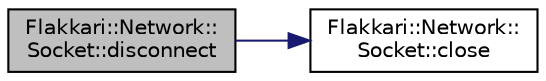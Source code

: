 digraph "Flakkari::Network::Socket::disconnect"
{
 // LATEX_PDF_SIZE
  edge [fontname="Helvetica",fontsize="10",labelfontname="Helvetica",labelfontsize="10"];
  node [fontname="Helvetica",fontsize="10",shape=record];
  rankdir="LR";
  Node1 [label="Flakkari::Network::\lSocket::disconnect",height=0.2,width=0.4,color="black", fillcolor="grey75", style="filled", fontcolor="black",tooltip="Disconnect from the server."];
  Node1 -> Node2 [color="midnightblue",fontsize="10",style="solid",fontname="Helvetica"];
  Node2 [label="Flakkari::Network::\lSocket::close",height=0.2,width=0.4,color="black", fillcolor="white", style="filled",URL="$d2/dea/classFlakkari_1_1Network_1_1Socket.html#a1cd2ff590c45ec06127f754cb1e74819",tooltip="Close the socket."];
}

